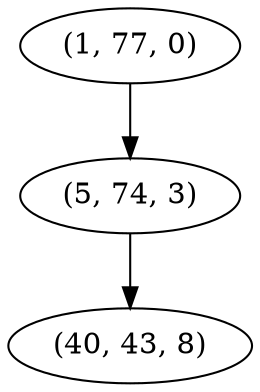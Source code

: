 digraph tree {
    "(1, 77, 0)";
    "(5, 74, 3)";
    "(40, 43, 8)";
    "(1, 77, 0)" -> "(5, 74, 3)";
    "(5, 74, 3)" -> "(40, 43, 8)";
}
